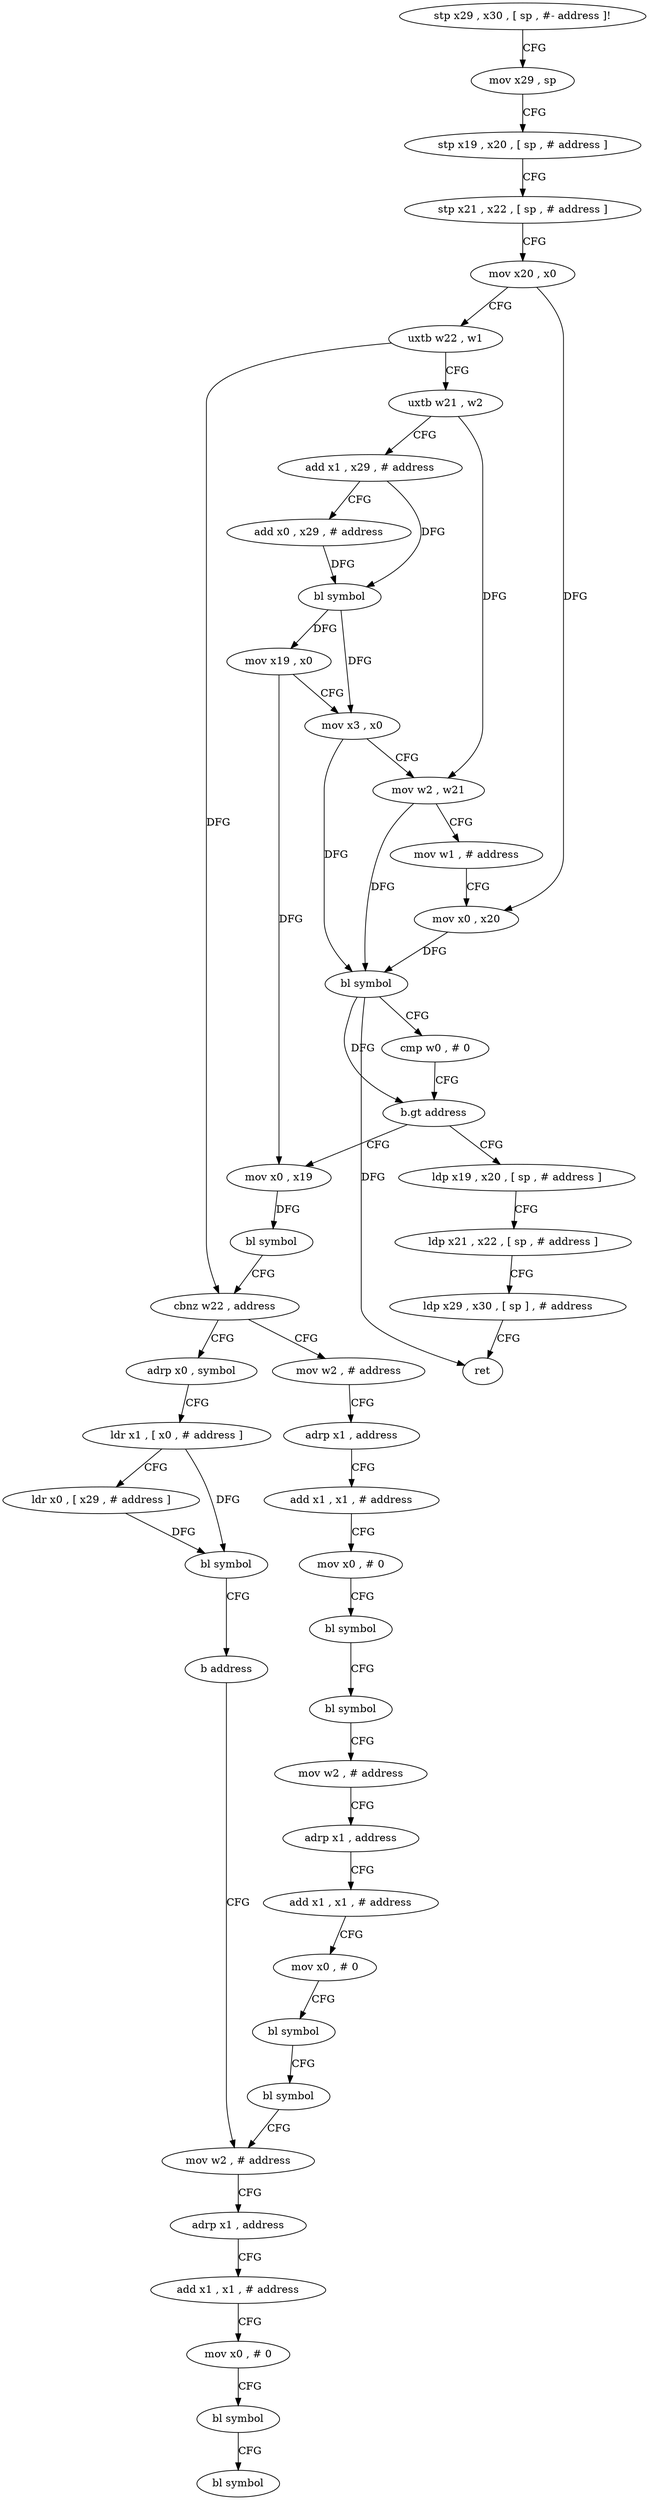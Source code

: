 digraph "func" {
"4215372" [label = "stp x29 , x30 , [ sp , #- address ]!" ]
"4215376" [label = "mov x29 , sp" ]
"4215380" [label = "stp x19 , x20 , [ sp , # address ]" ]
"4215384" [label = "stp x21 , x22 , [ sp , # address ]" ]
"4215388" [label = "mov x20 , x0" ]
"4215392" [label = "uxtb w22 , w1" ]
"4215396" [label = "uxtb w21 , w2" ]
"4215400" [label = "add x1 , x29 , # address" ]
"4215404" [label = "add x0 , x29 , # address" ]
"4215408" [label = "bl symbol" ]
"4215412" [label = "mov x19 , x0" ]
"4215416" [label = "mov x3 , x0" ]
"4215420" [label = "mov w2 , w21" ]
"4215424" [label = "mov w1 , # address" ]
"4215428" [label = "mov x0 , x20" ]
"4215432" [label = "bl symbol" ]
"4215436" [label = "cmp w0 , # 0" ]
"4215440" [label = "b.gt address" ]
"4215460" [label = "mov x0 , x19" ]
"4215444" [label = "ldp x19 , x20 , [ sp , # address ]" ]
"4215464" [label = "bl symbol" ]
"4215468" [label = "cbnz w22 , address" ]
"4215544" [label = "adrp x0 , symbol" ]
"4215472" [label = "mov w2 , # address" ]
"4215448" [label = "ldp x21 , x22 , [ sp , # address ]" ]
"4215452" [label = "ldp x29 , x30 , [ sp ] , # address" ]
"4215456" [label = "ret" ]
"4215548" [label = "ldr x1 , [ x0 , # address ]" ]
"4215552" [label = "ldr x0 , [ x29 , # address ]" ]
"4215556" [label = "bl symbol" ]
"4215560" [label = "b address" ]
"4215520" [label = "mov w2 , # address" ]
"4215476" [label = "adrp x1 , address" ]
"4215480" [label = "add x1 , x1 , # address" ]
"4215484" [label = "mov x0 , # 0" ]
"4215488" [label = "bl symbol" ]
"4215492" [label = "bl symbol" ]
"4215496" [label = "mov w2 , # address" ]
"4215500" [label = "adrp x1 , address" ]
"4215504" [label = "add x1 , x1 , # address" ]
"4215508" [label = "mov x0 , # 0" ]
"4215512" [label = "bl symbol" ]
"4215516" [label = "bl symbol" ]
"4215524" [label = "adrp x1 , address" ]
"4215528" [label = "add x1 , x1 , # address" ]
"4215532" [label = "mov x0 , # 0" ]
"4215536" [label = "bl symbol" ]
"4215540" [label = "bl symbol" ]
"4215372" -> "4215376" [ label = "CFG" ]
"4215376" -> "4215380" [ label = "CFG" ]
"4215380" -> "4215384" [ label = "CFG" ]
"4215384" -> "4215388" [ label = "CFG" ]
"4215388" -> "4215392" [ label = "CFG" ]
"4215388" -> "4215428" [ label = "DFG" ]
"4215392" -> "4215396" [ label = "CFG" ]
"4215392" -> "4215468" [ label = "DFG" ]
"4215396" -> "4215400" [ label = "CFG" ]
"4215396" -> "4215420" [ label = "DFG" ]
"4215400" -> "4215404" [ label = "CFG" ]
"4215400" -> "4215408" [ label = "DFG" ]
"4215404" -> "4215408" [ label = "DFG" ]
"4215408" -> "4215412" [ label = "DFG" ]
"4215408" -> "4215416" [ label = "DFG" ]
"4215412" -> "4215416" [ label = "CFG" ]
"4215412" -> "4215460" [ label = "DFG" ]
"4215416" -> "4215420" [ label = "CFG" ]
"4215416" -> "4215432" [ label = "DFG" ]
"4215420" -> "4215424" [ label = "CFG" ]
"4215420" -> "4215432" [ label = "DFG" ]
"4215424" -> "4215428" [ label = "CFG" ]
"4215428" -> "4215432" [ label = "DFG" ]
"4215432" -> "4215436" [ label = "CFG" ]
"4215432" -> "4215440" [ label = "DFG" ]
"4215432" -> "4215456" [ label = "DFG" ]
"4215436" -> "4215440" [ label = "CFG" ]
"4215440" -> "4215460" [ label = "CFG" ]
"4215440" -> "4215444" [ label = "CFG" ]
"4215460" -> "4215464" [ label = "DFG" ]
"4215444" -> "4215448" [ label = "CFG" ]
"4215464" -> "4215468" [ label = "CFG" ]
"4215468" -> "4215544" [ label = "CFG" ]
"4215468" -> "4215472" [ label = "CFG" ]
"4215544" -> "4215548" [ label = "CFG" ]
"4215472" -> "4215476" [ label = "CFG" ]
"4215448" -> "4215452" [ label = "CFG" ]
"4215452" -> "4215456" [ label = "CFG" ]
"4215548" -> "4215552" [ label = "CFG" ]
"4215548" -> "4215556" [ label = "DFG" ]
"4215552" -> "4215556" [ label = "DFG" ]
"4215556" -> "4215560" [ label = "CFG" ]
"4215560" -> "4215520" [ label = "CFG" ]
"4215520" -> "4215524" [ label = "CFG" ]
"4215476" -> "4215480" [ label = "CFG" ]
"4215480" -> "4215484" [ label = "CFG" ]
"4215484" -> "4215488" [ label = "CFG" ]
"4215488" -> "4215492" [ label = "CFG" ]
"4215492" -> "4215496" [ label = "CFG" ]
"4215496" -> "4215500" [ label = "CFG" ]
"4215500" -> "4215504" [ label = "CFG" ]
"4215504" -> "4215508" [ label = "CFG" ]
"4215508" -> "4215512" [ label = "CFG" ]
"4215512" -> "4215516" [ label = "CFG" ]
"4215516" -> "4215520" [ label = "CFG" ]
"4215524" -> "4215528" [ label = "CFG" ]
"4215528" -> "4215532" [ label = "CFG" ]
"4215532" -> "4215536" [ label = "CFG" ]
"4215536" -> "4215540" [ label = "CFG" ]
}

